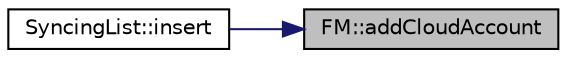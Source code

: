 digraph "FM::addCloudAccount"
{
 // INTERACTIVE_SVG=YES
 // LATEX_PDF_SIZE
  edge [fontname="Helvetica",fontsize="10",labelfontname="Helvetica",labelfontsize="10"];
  node [fontname="Helvetica",fontsize="10",shape=record];
  rankdir="RL";
  Node48 [label="FM::addCloudAccount",height=0.2,width=0.4,color="black", fillcolor="grey75", style="filled", fontcolor="black",tooltip=" "];
  Node48 -> Node49 [dir="back",color="midnightblue",fontsize="10",style="solid",fontname="Helvetica"];
  Node49 [label="SyncingList::insert",height=0.2,width=0.4,color="black", fillcolor="white", style="filled",URL="$class_syncing_list.html#a725d073f051afd1e8986aeeb76aade8f",tooltip=" "];
}
